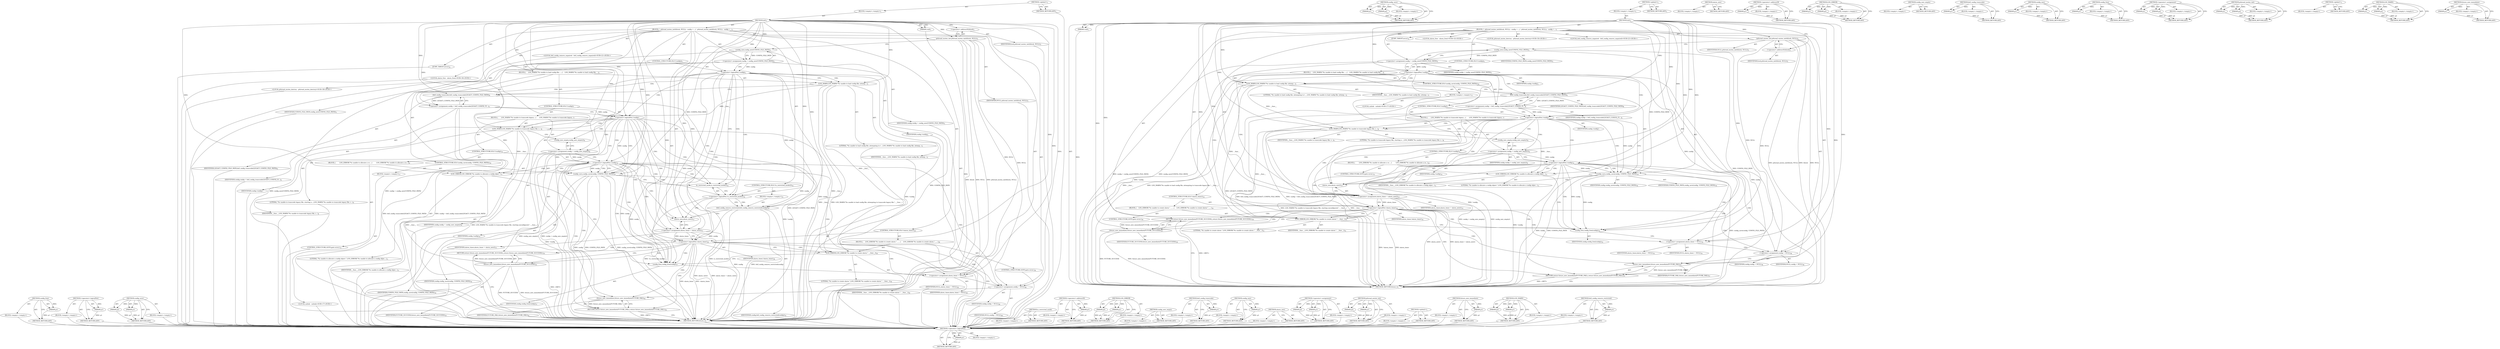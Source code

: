 digraph "btif_config_remove_restricted" {
vulnerable_134 [label=<(METHOD,&lt;operator&gt;.logicalNot)>];
vulnerable_135 [label=<(PARAM,p1)>];
vulnerable_136 [label=<(BLOCK,&lt;empty&gt;,&lt;empty&gt;)>];
vulnerable_137 [label=<(METHOD_RETURN,ANY)>];
vulnerable_155 [label=<(METHOD,config_save)>];
vulnerable_156 [label=<(PARAM,p1)>];
vulnerable_157 [label=<(PARAM,p2)>];
vulnerable_158 [label=<(BLOCK,&lt;empty&gt;,&lt;empty&gt;)>];
vulnerable_159 [label=<(METHOD_RETURN,ANY)>];
vulnerable_6 [label=<(METHOD,&lt;global&gt;)<SUB>1</SUB>>];
vulnerable_7 [label=<(BLOCK,&lt;empty&gt;,&lt;empty&gt;)<SUB>1</SUB>>];
vulnerable_8 [label=<(METHOD,init)<SUB>1</SUB>>];
vulnerable_9 [label=<(PARAM,void)<SUB>1</SUB>>];
vulnerable_10 [label=<(BLOCK,{
  pthread_mutex_init(&amp;lock, NULL);
  config =...,{
  pthread_mutex_init(&amp;lock, NULL);
  config =...)<SUB>1</SUB>>];
vulnerable_11 [label=<(pthread_mutex_init,pthread_mutex_init(&amp;lock, NULL))<SUB>2</SUB>>];
vulnerable_12 [label=<(&lt;operator&gt;.addressOf,&amp;lock)<SUB>2</SUB>>];
vulnerable_13 [label=<(IDENTIFIER,lock,pthread_mutex_init(&amp;lock, NULL))<SUB>2</SUB>>];
vulnerable_14 [label=<(IDENTIFIER,NULL,pthread_mutex_init(&amp;lock, NULL))<SUB>2</SUB>>];
vulnerable_15 [label=<(&lt;operator&gt;.assignment,config = config_new(CONFIG_FILE_PATH))<SUB>3</SUB>>];
vulnerable_16 [label=<(IDENTIFIER,config,config = config_new(CONFIG_FILE_PATH))<SUB>3</SUB>>];
vulnerable_17 [label=<(config_new,config_new(CONFIG_FILE_PATH))<SUB>3</SUB>>];
vulnerable_18 [label=<(IDENTIFIER,CONFIG_FILE_PATH,config_new(CONFIG_FILE_PATH))<SUB>3</SUB>>];
vulnerable_19 [label=<(CONTROL_STRUCTURE,IF,if (!config))<SUB>4</SUB>>];
vulnerable_20 [label=<(&lt;operator&gt;.logicalNot,!config)<SUB>4</SUB>>];
vulnerable_21 [label=<(IDENTIFIER,config,!config)<SUB>4</SUB>>];
vulnerable_22 [label=<(BLOCK,{
    LOG_WARN(&quot;%s unable to load config file; ...,{
    LOG_WARN(&quot;%s unable to load config file; ...)<SUB>4</SUB>>];
vulnerable_23 [label=<(LOG_WARN,LOG_WARN(&quot;%s unable to load config file; attemp...)<SUB>5</SUB>>];
vulnerable_24 [label=<(LITERAL,&quot;%s unable to load config file; attempting to t...,LOG_WARN(&quot;%s unable to load config file; attemp...)<SUB>5</SUB>>];
vulnerable_25 [label=<(IDENTIFIER,__func__,LOG_WARN(&quot;%s unable to load config file; attemp...)<SUB>5</SUB>>];
vulnerable_26 [label=<(&lt;operator&gt;.assignment,config = btif_config_transcode(LEGACY_CONFIG_FI...)<SUB>6</SUB>>];
vulnerable_27 [label=<(IDENTIFIER,config,config = btif_config_transcode(LEGACY_CONFIG_FI...)<SUB>6</SUB>>];
vulnerable_28 [label=<(btif_config_transcode,btif_config_transcode(LEGACY_CONFIG_FILE_PATH))<SUB>6</SUB>>];
vulnerable_29 [label=<(IDENTIFIER,LEGACY_CONFIG_FILE_PATH,btif_config_transcode(LEGACY_CONFIG_FILE_PATH))<SUB>6</SUB>>];
vulnerable_30 [label=<(CONTROL_STRUCTURE,IF,if (!config))<SUB>7</SUB>>];
vulnerable_31 [label=<(&lt;operator&gt;.logicalNot,!config)<SUB>7</SUB>>];
vulnerable_32 [label=<(IDENTIFIER,config,!config)<SUB>7</SUB>>];
vulnerable_33 [label=<(BLOCK,{
      LOG_WARN(&quot;%s unable to transcode legacy...,{
      LOG_WARN(&quot;%s unable to transcode legacy...)<SUB>7</SUB>>];
vulnerable_34 [label=<(LOG_WARN,LOG_WARN(&quot;%s unable to transcode legacy file, s...)<SUB>8</SUB>>];
vulnerable_35 [label=<(LITERAL,&quot;%s unable to transcode legacy file, starting u...,LOG_WARN(&quot;%s unable to transcode legacy file, s...)<SUB>8</SUB>>];
vulnerable_36 [label=<(IDENTIFIER,__func__,LOG_WARN(&quot;%s unable to transcode legacy file, s...)<SUB>8</SUB>>];
vulnerable_37 [label=<(&lt;operator&gt;.assignment,config = config_new_empty())<SUB>9</SUB>>];
vulnerable_38 [label=<(IDENTIFIER,config,config = config_new_empty())<SUB>9</SUB>>];
vulnerable_39 [label=<(config_new_empty,config_new_empty())<SUB>9</SUB>>];
vulnerable_40 [label=<(CONTROL_STRUCTURE,IF,if (!config))<SUB>10</SUB>>];
vulnerable_41 [label=<(&lt;operator&gt;.logicalNot,!config)<SUB>10</SUB>>];
vulnerable_42 [label=<(IDENTIFIER,config,!config)<SUB>10</SUB>>];
vulnerable_43 [label=<(BLOCK,{
        LOG_ERROR(&quot;%s unable to allocate a co...,{
        LOG_ERROR(&quot;%s unable to allocate a co...)<SUB>10</SUB>>];
vulnerable_44 [label=<(LOG_ERROR,LOG_ERROR(&quot;%s unable to allocate a config objec...)<SUB>11</SUB>>];
vulnerable_45 [label=<(LITERAL,&quot;%s unable to allocate a config object.&quot;,LOG_ERROR(&quot;%s unable to allocate a config objec...)<SUB>11</SUB>>];
vulnerable_46 [label=<(IDENTIFIER,__func__,LOG_ERROR(&quot;%s unable to allocate a config objec...)<SUB>11</SUB>>];
vulnerable_47 [label=<(CONTROL_STRUCTURE,GOTO,goto error;)<SUB>12</SUB>>];
vulnerable_48 [label=<(CONTROL_STRUCTURE,IF,if (config_save(config, CONFIG_FILE_PATH)))<SUB>16</SUB>>];
vulnerable_49 [label=<(config_save,config_save(config, CONFIG_FILE_PATH))<SUB>16</SUB>>];
vulnerable_50 [label=<(IDENTIFIER,config,config_save(config, CONFIG_FILE_PATH))<SUB>16</SUB>>];
vulnerable_51 [label=<(IDENTIFIER,CONFIG_FILE_PATH,config_save(config, CONFIG_FILE_PATH))<SUB>16</SUB>>];
vulnerable_52 [label=<(BLOCK,&lt;empty&gt;,&lt;empty&gt;)<SUB>17</SUB>>];
vulnerable_53 [label="<(LOCAL,unlink : unlink)<SUB>17</SUB>>"];
vulnerable_54 [label="<(LOCAL,btif_config_remove_unpaired : btif_config_remove_unpaired)<SUB>21</SUB>>"];
vulnerable_55 [label=<(&lt;operator&gt;.assignment,alarm_timer = alarm_new())<SUB>23</SUB>>];
vulnerable_56 [label=<(IDENTIFIER,alarm_timer,alarm_timer = alarm_new())<SUB>23</SUB>>];
vulnerable_57 [label=<(alarm_new,alarm_new())<SUB>23</SUB>>];
vulnerable_58 [label=<(CONTROL_STRUCTURE,IF,if (!alarm_timer))<SUB>24</SUB>>];
vulnerable_59 [label=<(&lt;operator&gt;.logicalNot,!alarm_timer)<SUB>24</SUB>>];
vulnerable_60 [label=<(IDENTIFIER,alarm_timer,!alarm_timer)<SUB>24</SUB>>];
vulnerable_61 [label=<(BLOCK,{
    LOG_ERROR(&quot;%s unable to create alarm.&quot;, _...,{
    LOG_ERROR(&quot;%s unable to create alarm.&quot;, _...)<SUB>24</SUB>>];
vulnerable_62 [label=<(LOG_ERROR,LOG_ERROR(&quot;%s unable to create alarm.&quot;, __func__))<SUB>25</SUB>>];
vulnerable_63 [label=<(LITERAL,&quot;%s unable to create alarm.&quot;,LOG_ERROR(&quot;%s unable to create alarm.&quot;, __func__))<SUB>25</SUB>>];
vulnerable_64 [label=<(IDENTIFIER,__func__,LOG_ERROR(&quot;%s unable to create alarm.&quot;, __func__))<SUB>25</SUB>>];
vulnerable_65 [label=<(CONTROL_STRUCTURE,GOTO,goto error;)<SUB>26</SUB>>];
vulnerable_66 [label=<(RETURN,return future_new_immediate(FUTURE_SUCCESS);,return future_new_immediate(FUTURE_SUCCESS);)<SUB>29</SUB>>];
vulnerable_67 [label=<(future_new_immediate,future_new_immediate(FUTURE_SUCCESS))<SUB>29</SUB>>];
vulnerable_68 [label=<(IDENTIFIER,FUTURE_SUCCESS,future_new_immediate(FUTURE_SUCCESS))<SUB>29</SUB>>];
vulnerable_69 [label=<(JUMP_TARGET,error)<SUB>31</SUB>>];
vulnerable_70 [label="<(LOCAL,alarm_free : alarm_free)<SUB>32</SUB>>"];
vulnerable_71 [label=<(config_free,config_free(config))<SUB>33</SUB>>];
vulnerable_72 [label=<(IDENTIFIER,config,config_free(config))<SUB>33</SUB>>];
vulnerable_73 [label="<(LOCAL,pthread_mutex_destroy : pthread_mutex_destroy)<SUB>34</SUB>>"];
vulnerable_74 [label=<(&lt;operator&gt;.assignment,alarm_timer = NULL)<SUB>35</SUB>>];
vulnerable_75 [label=<(IDENTIFIER,alarm_timer,alarm_timer = NULL)<SUB>35</SUB>>];
vulnerable_76 [label=<(IDENTIFIER,NULL,alarm_timer = NULL)<SUB>35</SUB>>];
vulnerable_77 [label=<(&lt;operator&gt;.assignment,config = NULL)<SUB>36</SUB>>];
vulnerable_78 [label=<(IDENTIFIER,config,config = NULL)<SUB>36</SUB>>];
vulnerable_79 [label=<(IDENTIFIER,NULL,config = NULL)<SUB>36</SUB>>];
vulnerable_80 [label=<(RETURN,return future_new_immediate(FUTURE_FAIL);,return future_new_immediate(FUTURE_FAIL);)<SUB>37</SUB>>];
vulnerable_81 [label=<(future_new_immediate,future_new_immediate(FUTURE_FAIL))<SUB>37</SUB>>];
vulnerable_82 [label=<(IDENTIFIER,FUTURE_FAIL,future_new_immediate(FUTURE_FAIL))<SUB>37</SUB>>];
vulnerable_83 [label=<(METHOD_RETURN,future_t)<SUB>1</SUB>>];
vulnerable_85 [label=<(METHOD_RETURN,ANY)<SUB>1</SUB>>];
vulnerable_160 [label=<(METHOD,alarm_new)>];
vulnerable_161 [label=<(BLOCK,&lt;empty&gt;,&lt;empty&gt;)>];
vulnerable_162 [label=<(METHOD_RETURN,ANY)>];
vulnerable_121 [label=<(METHOD,&lt;operator&gt;.addressOf)>];
vulnerable_122 [label=<(PARAM,p1)>];
vulnerable_123 [label=<(BLOCK,&lt;empty&gt;,&lt;empty&gt;)>];
vulnerable_124 [label=<(METHOD_RETURN,ANY)>];
vulnerable_150 [label=<(METHOD,LOG_ERROR)>];
vulnerable_151 [label=<(PARAM,p1)>];
vulnerable_152 [label=<(PARAM,p2)>];
vulnerable_153 [label=<(BLOCK,&lt;empty&gt;,&lt;empty&gt;)>];
vulnerable_154 [label=<(METHOD_RETURN,ANY)>];
vulnerable_147 [label=<(METHOD,config_new_empty)>];
vulnerable_148 [label=<(BLOCK,&lt;empty&gt;,&lt;empty&gt;)>];
vulnerable_149 [label=<(METHOD_RETURN,ANY)>];
vulnerable_143 [label=<(METHOD,btif_config_transcode)>];
vulnerable_144 [label=<(PARAM,p1)>];
vulnerable_145 [label=<(BLOCK,&lt;empty&gt;,&lt;empty&gt;)>];
vulnerable_146 [label=<(METHOD_RETURN,ANY)>];
vulnerable_130 [label=<(METHOD,config_new)>];
vulnerable_131 [label=<(PARAM,p1)>];
vulnerable_132 [label=<(BLOCK,&lt;empty&gt;,&lt;empty&gt;)>];
vulnerable_133 [label=<(METHOD_RETURN,ANY)>];
vulnerable_167 [label=<(METHOD,config_free)>];
vulnerable_168 [label=<(PARAM,p1)>];
vulnerable_169 [label=<(BLOCK,&lt;empty&gt;,&lt;empty&gt;)>];
vulnerable_170 [label=<(METHOD_RETURN,ANY)>];
vulnerable_125 [label=<(METHOD,&lt;operator&gt;.assignment)>];
vulnerable_126 [label=<(PARAM,p1)>];
vulnerable_127 [label=<(PARAM,p2)>];
vulnerable_128 [label=<(BLOCK,&lt;empty&gt;,&lt;empty&gt;)>];
vulnerable_129 [label=<(METHOD_RETURN,ANY)>];
vulnerable_116 [label=<(METHOD,pthread_mutex_init)>];
vulnerable_117 [label=<(PARAM,p1)>];
vulnerable_118 [label=<(PARAM,p2)>];
vulnerable_119 [label=<(BLOCK,&lt;empty&gt;,&lt;empty&gt;)>];
vulnerable_120 [label=<(METHOD_RETURN,ANY)>];
vulnerable_110 [label=<(METHOD,&lt;global&gt;)<SUB>1</SUB>>];
vulnerable_111 [label=<(BLOCK,&lt;empty&gt;,&lt;empty&gt;)>];
vulnerable_112 [label=<(METHOD_RETURN,ANY)>];
vulnerable_138 [label=<(METHOD,LOG_WARN)>];
vulnerable_139 [label=<(PARAM,p1)>];
vulnerable_140 [label=<(PARAM,p2)>];
vulnerable_141 [label=<(BLOCK,&lt;empty&gt;,&lt;empty&gt;)>];
vulnerable_142 [label=<(METHOD_RETURN,ANY)>];
vulnerable_163 [label=<(METHOD,future_new_immediate)>];
vulnerable_164 [label=<(PARAM,p1)>];
vulnerable_165 [label=<(BLOCK,&lt;empty&gt;,&lt;empty&gt;)>];
vulnerable_166 [label=<(METHOD_RETURN,ANY)>];
fixed_180 [label=<(METHOD,config_free)>];
fixed_181 [label=<(PARAM,p1)>];
fixed_182 [label=<(BLOCK,&lt;empty&gt;,&lt;empty&gt;)>];
fixed_183 [label=<(METHOD_RETURN,ANY)>];
fixed_140 [label=<(METHOD,&lt;operator&gt;.logicalNot)>];
fixed_141 [label=<(PARAM,p1)>];
fixed_142 [label=<(BLOCK,&lt;empty&gt;,&lt;empty&gt;)>];
fixed_143 [label=<(METHOD_RETURN,ANY)>];
fixed_161 [label=<(METHOD,config_save)>];
fixed_162 [label=<(PARAM,p1)>];
fixed_163 [label=<(PARAM,p2)>];
fixed_164 [label=<(BLOCK,&lt;empty&gt;,&lt;empty&gt;)>];
fixed_165 [label=<(METHOD_RETURN,ANY)>];
fixed_6 [label=<(METHOD,&lt;global&gt;)<SUB>1</SUB>>];
fixed_7 [label=<(BLOCK,&lt;empty&gt;,&lt;empty&gt;)<SUB>1</SUB>>];
fixed_8 [label=<(METHOD,init)<SUB>1</SUB>>];
fixed_9 [label=<(PARAM,void)<SUB>1</SUB>>];
fixed_10 [label=<(BLOCK,{
  pthread_mutex_init(&amp;lock, NULL);
  config =...,{
  pthread_mutex_init(&amp;lock, NULL);
  config =...)<SUB>1</SUB>>];
fixed_11 [label=<(pthread_mutex_init,pthread_mutex_init(&amp;lock, NULL))<SUB>2</SUB>>];
fixed_12 [label=<(&lt;operator&gt;.addressOf,&amp;lock)<SUB>2</SUB>>];
fixed_13 [label=<(IDENTIFIER,lock,pthread_mutex_init(&amp;lock, NULL))<SUB>2</SUB>>];
fixed_14 [label=<(IDENTIFIER,NULL,pthread_mutex_init(&amp;lock, NULL))<SUB>2</SUB>>];
fixed_15 [label=<(&lt;operator&gt;.assignment,config = config_new(CONFIG_FILE_PATH))<SUB>3</SUB>>];
fixed_16 [label=<(IDENTIFIER,config,config = config_new(CONFIG_FILE_PATH))<SUB>3</SUB>>];
fixed_17 [label=<(config_new,config_new(CONFIG_FILE_PATH))<SUB>3</SUB>>];
fixed_18 [label=<(IDENTIFIER,CONFIG_FILE_PATH,config_new(CONFIG_FILE_PATH))<SUB>3</SUB>>];
fixed_19 [label=<(CONTROL_STRUCTURE,IF,if (!config))<SUB>4</SUB>>];
fixed_20 [label=<(&lt;operator&gt;.logicalNot,!config)<SUB>4</SUB>>];
fixed_21 [label=<(IDENTIFIER,config,!config)<SUB>4</SUB>>];
fixed_22 [label=<(BLOCK,{
    LOG_WARN(&quot;%s unable to load config file; ...,{
    LOG_WARN(&quot;%s unable to load config file; ...)<SUB>4</SUB>>];
fixed_23 [label=<(LOG_WARN,LOG_WARN(&quot;%s unable to load config file; attemp...)<SUB>5</SUB>>];
fixed_24 [label=<(LITERAL,&quot;%s unable to load config file; attempting to t...,LOG_WARN(&quot;%s unable to load config file; attemp...)<SUB>5</SUB>>];
fixed_25 [label=<(IDENTIFIER,__func__,LOG_WARN(&quot;%s unable to load config file; attemp...)<SUB>5</SUB>>];
fixed_26 [label=<(&lt;operator&gt;.assignment,config = btif_config_transcode(LEGACY_CONFIG_FI...)<SUB>6</SUB>>];
fixed_27 [label=<(IDENTIFIER,config,config = btif_config_transcode(LEGACY_CONFIG_FI...)<SUB>6</SUB>>];
fixed_28 [label=<(btif_config_transcode,btif_config_transcode(LEGACY_CONFIG_FILE_PATH))<SUB>6</SUB>>];
fixed_29 [label=<(IDENTIFIER,LEGACY_CONFIG_FILE_PATH,btif_config_transcode(LEGACY_CONFIG_FILE_PATH))<SUB>6</SUB>>];
fixed_30 [label=<(CONTROL_STRUCTURE,IF,if (!config))<SUB>7</SUB>>];
fixed_31 [label=<(&lt;operator&gt;.logicalNot,!config)<SUB>7</SUB>>];
fixed_32 [label=<(IDENTIFIER,config,!config)<SUB>7</SUB>>];
fixed_33 [label=<(BLOCK,{
      LOG_WARN(&quot;%s unable to transcode legacy...,{
      LOG_WARN(&quot;%s unable to transcode legacy...)<SUB>7</SUB>>];
fixed_34 [label=<(LOG_WARN,LOG_WARN(&quot;%s unable to transcode legacy file, s...)<SUB>8</SUB>>];
fixed_35 [label=<(LITERAL,&quot;%s unable to transcode legacy file, starting u...,LOG_WARN(&quot;%s unable to transcode legacy file, s...)<SUB>8</SUB>>];
fixed_36 [label=<(IDENTIFIER,__func__,LOG_WARN(&quot;%s unable to transcode legacy file, s...)<SUB>8</SUB>>];
fixed_37 [label=<(&lt;operator&gt;.assignment,config = config_new_empty())<SUB>9</SUB>>];
fixed_38 [label=<(IDENTIFIER,config,config = config_new_empty())<SUB>9</SUB>>];
fixed_39 [label=<(config_new_empty,config_new_empty())<SUB>9</SUB>>];
fixed_40 [label=<(CONTROL_STRUCTURE,IF,if (!config))<SUB>10</SUB>>];
fixed_41 [label=<(&lt;operator&gt;.logicalNot,!config)<SUB>10</SUB>>];
fixed_42 [label=<(IDENTIFIER,config,!config)<SUB>10</SUB>>];
fixed_43 [label=<(BLOCK,{
        LOG_ERROR(&quot;%s unable to allocate a co...,{
        LOG_ERROR(&quot;%s unable to allocate a co...)<SUB>10</SUB>>];
fixed_44 [label=<(LOG_ERROR,LOG_ERROR(&quot;%s unable to allocate a config objec...)<SUB>11</SUB>>];
fixed_45 [label=<(LITERAL,&quot;%s unable to allocate a config object.&quot;,LOG_ERROR(&quot;%s unable to allocate a config objec...)<SUB>11</SUB>>];
fixed_46 [label=<(IDENTIFIER,__func__,LOG_ERROR(&quot;%s unable to allocate a config objec...)<SUB>11</SUB>>];
fixed_47 [label=<(CONTROL_STRUCTURE,GOTO,goto error;)<SUB>12</SUB>>];
fixed_48 [label=<(CONTROL_STRUCTURE,IF,if (config_save(config, CONFIG_FILE_PATH)))<SUB>16</SUB>>];
fixed_49 [label=<(config_save,config_save(config, CONFIG_FILE_PATH))<SUB>16</SUB>>];
fixed_50 [label=<(IDENTIFIER,config,config_save(config, CONFIG_FILE_PATH))<SUB>16</SUB>>];
fixed_51 [label=<(IDENTIFIER,CONFIG_FILE_PATH,config_save(config, CONFIG_FILE_PATH))<SUB>16</SUB>>];
fixed_52 [label=<(BLOCK,&lt;empty&gt;,&lt;empty&gt;)<SUB>17</SUB>>];
fixed_53 [label="<(LOCAL,unlink : unlink)<SUB>17</SUB>>"];
fixed_54 [label="<(LOCAL,btif_config_remove_unpaired : btif_config_remove_unpaired)<SUB>21</SUB>>"];
fixed_55 [label=<(CONTROL_STRUCTURE,IF,if (!is_restricted_mode()))<SUB>24</SUB>>];
fixed_56 [label=<(&lt;operator&gt;.logicalNot,!is_restricted_mode())<SUB>24</SUB>>];
fixed_57 [label=<(is_restricted_mode,is_restricted_mode())<SUB>24</SUB>>];
fixed_58 [label=<(BLOCK,&lt;empty&gt;,&lt;empty&gt;)<SUB>25</SUB>>];
fixed_59 [label=<(btif_config_remove_restricted,btif_config_remove_restricted(config))<SUB>25</SUB>>];
fixed_60 [label=<(IDENTIFIER,config,btif_config_remove_restricted(config))<SUB>25</SUB>>];
fixed_61 [label=<(&lt;operator&gt;.assignment,alarm_timer = alarm_new())<SUB>27</SUB>>];
fixed_62 [label=<(IDENTIFIER,alarm_timer,alarm_timer = alarm_new())<SUB>27</SUB>>];
fixed_63 [label=<(alarm_new,alarm_new())<SUB>27</SUB>>];
fixed_64 [label=<(CONTROL_STRUCTURE,IF,if (!alarm_timer))<SUB>28</SUB>>];
fixed_65 [label=<(&lt;operator&gt;.logicalNot,!alarm_timer)<SUB>28</SUB>>];
fixed_66 [label=<(IDENTIFIER,alarm_timer,!alarm_timer)<SUB>28</SUB>>];
fixed_67 [label=<(BLOCK,{
    LOG_ERROR(&quot;%s unable to create alarm.&quot;, _...,{
    LOG_ERROR(&quot;%s unable to create alarm.&quot;, _...)<SUB>28</SUB>>];
fixed_68 [label=<(LOG_ERROR,LOG_ERROR(&quot;%s unable to create alarm.&quot;, __func__))<SUB>29</SUB>>];
fixed_69 [label=<(LITERAL,&quot;%s unable to create alarm.&quot;,LOG_ERROR(&quot;%s unable to create alarm.&quot;, __func__))<SUB>29</SUB>>];
fixed_70 [label=<(IDENTIFIER,__func__,LOG_ERROR(&quot;%s unable to create alarm.&quot;, __func__))<SUB>29</SUB>>];
fixed_71 [label=<(CONTROL_STRUCTURE,GOTO,goto error;)<SUB>30</SUB>>];
fixed_72 [label=<(RETURN,return future_new_immediate(FUTURE_SUCCESS);,return future_new_immediate(FUTURE_SUCCESS);)<SUB>33</SUB>>];
fixed_73 [label=<(future_new_immediate,future_new_immediate(FUTURE_SUCCESS))<SUB>33</SUB>>];
fixed_74 [label=<(IDENTIFIER,FUTURE_SUCCESS,future_new_immediate(FUTURE_SUCCESS))<SUB>33</SUB>>];
fixed_75 [label=<(JUMP_TARGET,error)<SUB>35</SUB>>];
fixed_76 [label="<(LOCAL,alarm_free : alarm_free)<SUB>36</SUB>>"];
fixed_77 [label=<(config_free,config_free(config))<SUB>37</SUB>>];
fixed_78 [label=<(IDENTIFIER,config,config_free(config))<SUB>37</SUB>>];
fixed_79 [label="<(LOCAL,pthread_mutex_destroy : pthread_mutex_destroy)<SUB>38</SUB>>"];
fixed_80 [label=<(&lt;operator&gt;.assignment,alarm_timer = NULL)<SUB>39</SUB>>];
fixed_81 [label=<(IDENTIFIER,alarm_timer,alarm_timer = NULL)<SUB>39</SUB>>];
fixed_82 [label=<(IDENTIFIER,NULL,alarm_timer = NULL)<SUB>39</SUB>>];
fixed_83 [label=<(&lt;operator&gt;.assignment,config = NULL)<SUB>40</SUB>>];
fixed_84 [label=<(IDENTIFIER,config,config = NULL)<SUB>40</SUB>>];
fixed_85 [label=<(IDENTIFIER,NULL,config = NULL)<SUB>40</SUB>>];
fixed_86 [label=<(RETURN,return future_new_immediate(FUTURE_FAIL);,return future_new_immediate(FUTURE_FAIL);)<SUB>41</SUB>>];
fixed_87 [label=<(future_new_immediate,future_new_immediate(FUTURE_FAIL))<SUB>41</SUB>>];
fixed_88 [label=<(IDENTIFIER,FUTURE_FAIL,future_new_immediate(FUTURE_FAIL))<SUB>41</SUB>>];
fixed_89 [label=<(METHOD_RETURN,future_t)<SUB>1</SUB>>];
fixed_91 [label=<(METHOD_RETURN,ANY)<SUB>1</SUB>>];
fixed_166 [label=<(METHOD,is_restricted_mode)>];
fixed_167 [label=<(BLOCK,&lt;empty&gt;,&lt;empty&gt;)>];
fixed_168 [label=<(METHOD_RETURN,ANY)>];
fixed_127 [label=<(METHOD,&lt;operator&gt;.addressOf)>];
fixed_128 [label=<(PARAM,p1)>];
fixed_129 [label=<(BLOCK,&lt;empty&gt;,&lt;empty&gt;)>];
fixed_130 [label=<(METHOD_RETURN,ANY)>];
fixed_156 [label=<(METHOD,LOG_ERROR)>];
fixed_157 [label=<(PARAM,p1)>];
fixed_158 [label=<(PARAM,p2)>];
fixed_159 [label=<(BLOCK,&lt;empty&gt;,&lt;empty&gt;)>];
fixed_160 [label=<(METHOD_RETURN,ANY)>];
fixed_153 [label=<(METHOD,config_new_empty)>];
fixed_154 [label=<(BLOCK,&lt;empty&gt;,&lt;empty&gt;)>];
fixed_155 [label=<(METHOD_RETURN,ANY)>];
fixed_149 [label=<(METHOD,btif_config_transcode)>];
fixed_150 [label=<(PARAM,p1)>];
fixed_151 [label=<(BLOCK,&lt;empty&gt;,&lt;empty&gt;)>];
fixed_152 [label=<(METHOD_RETURN,ANY)>];
fixed_136 [label=<(METHOD,config_new)>];
fixed_137 [label=<(PARAM,p1)>];
fixed_138 [label=<(BLOCK,&lt;empty&gt;,&lt;empty&gt;)>];
fixed_139 [label=<(METHOD_RETURN,ANY)>];
fixed_173 [label=<(METHOD,alarm_new)>];
fixed_174 [label=<(BLOCK,&lt;empty&gt;,&lt;empty&gt;)>];
fixed_175 [label=<(METHOD_RETURN,ANY)>];
fixed_131 [label=<(METHOD,&lt;operator&gt;.assignment)>];
fixed_132 [label=<(PARAM,p1)>];
fixed_133 [label=<(PARAM,p2)>];
fixed_134 [label=<(BLOCK,&lt;empty&gt;,&lt;empty&gt;)>];
fixed_135 [label=<(METHOD_RETURN,ANY)>];
fixed_122 [label=<(METHOD,pthread_mutex_init)>];
fixed_123 [label=<(PARAM,p1)>];
fixed_124 [label=<(PARAM,p2)>];
fixed_125 [label=<(BLOCK,&lt;empty&gt;,&lt;empty&gt;)>];
fixed_126 [label=<(METHOD_RETURN,ANY)>];
fixed_116 [label=<(METHOD,&lt;global&gt;)<SUB>1</SUB>>];
fixed_117 [label=<(BLOCK,&lt;empty&gt;,&lt;empty&gt;)>];
fixed_118 [label=<(METHOD_RETURN,ANY)>];
fixed_176 [label=<(METHOD,future_new_immediate)>];
fixed_177 [label=<(PARAM,p1)>];
fixed_178 [label=<(BLOCK,&lt;empty&gt;,&lt;empty&gt;)>];
fixed_179 [label=<(METHOD_RETURN,ANY)>];
fixed_144 [label=<(METHOD,LOG_WARN)>];
fixed_145 [label=<(PARAM,p1)>];
fixed_146 [label=<(PARAM,p2)>];
fixed_147 [label=<(BLOCK,&lt;empty&gt;,&lt;empty&gt;)>];
fixed_148 [label=<(METHOD_RETURN,ANY)>];
fixed_169 [label=<(METHOD,btif_config_remove_restricted)>];
fixed_170 [label=<(PARAM,p1)>];
fixed_171 [label=<(BLOCK,&lt;empty&gt;,&lt;empty&gt;)>];
fixed_172 [label=<(METHOD_RETURN,ANY)>];
vulnerable_134 -> vulnerable_135  [key=0, label="AST: "];
vulnerable_134 -> vulnerable_135  [key=1, label="DDG: "];
vulnerable_134 -> vulnerable_136  [key=0, label="AST: "];
vulnerable_134 -> vulnerable_137  [key=0, label="AST: "];
vulnerable_134 -> vulnerable_137  [key=1, label="CFG: "];
vulnerable_135 -> vulnerable_137  [key=0, label="DDG: p1"];
vulnerable_155 -> vulnerable_156  [key=0, label="AST: "];
vulnerable_155 -> vulnerable_156  [key=1, label="DDG: "];
vulnerable_155 -> vulnerable_158  [key=0, label="AST: "];
vulnerable_155 -> vulnerable_157  [key=0, label="AST: "];
vulnerable_155 -> vulnerable_157  [key=1, label="DDG: "];
vulnerable_155 -> vulnerable_159  [key=0, label="AST: "];
vulnerable_155 -> vulnerable_159  [key=1, label="CFG: "];
vulnerable_156 -> vulnerable_159  [key=0, label="DDG: p1"];
vulnerable_157 -> vulnerable_159  [key=0, label="DDG: p2"];
vulnerable_6 -> vulnerable_7  [key=0, label="AST: "];
vulnerable_6 -> vulnerable_85  [key=0, label="AST: "];
vulnerable_6 -> vulnerable_85  [key=1, label="CFG: "];
vulnerable_7 -> vulnerable_8  [key=0, label="AST: "];
vulnerable_8 -> vulnerable_9  [key=0, label="AST: "];
vulnerable_8 -> vulnerable_9  [key=1, label="DDG: "];
vulnerable_8 -> vulnerable_10  [key=0, label="AST: "];
vulnerable_8 -> vulnerable_83  [key=0, label="AST: "];
vulnerable_8 -> vulnerable_12  [key=0, label="CFG: "];
vulnerable_8 -> vulnerable_55  [key=0, label="DDG: "];
vulnerable_8 -> vulnerable_74  [key=0, label="DDG: "];
vulnerable_8 -> vulnerable_77  [key=0, label="DDG: "];
vulnerable_8 -> vulnerable_11  [key=0, label="DDG: "];
vulnerable_8 -> vulnerable_71  [key=0, label="DDG: "];
vulnerable_8 -> vulnerable_17  [key=0, label="DDG: "];
vulnerable_8 -> vulnerable_20  [key=0, label="DDG: "];
vulnerable_8 -> vulnerable_59  [key=0, label="DDG: "];
vulnerable_8 -> vulnerable_67  [key=0, label="DDG: "];
vulnerable_8 -> vulnerable_81  [key=0, label="DDG: "];
vulnerable_8 -> vulnerable_23  [key=0, label="DDG: "];
vulnerable_8 -> vulnerable_62  [key=0, label="DDG: "];
vulnerable_8 -> vulnerable_28  [key=0, label="DDG: "];
vulnerable_8 -> vulnerable_31  [key=0, label="DDG: "];
vulnerable_8 -> vulnerable_37  [key=0, label="DDG: "];
vulnerable_8 -> vulnerable_49  [key=0, label="DDG: "];
vulnerable_8 -> vulnerable_34  [key=0, label="DDG: "];
vulnerable_8 -> vulnerable_41  [key=0, label="DDG: "];
vulnerable_8 -> vulnerable_44  [key=0, label="DDG: "];
vulnerable_9 -> vulnerable_83  [key=0, label="DDG: "];
vulnerable_10 -> vulnerable_11  [key=0, label="AST: "];
vulnerable_10 -> vulnerable_15  [key=0, label="AST: "];
vulnerable_10 -> vulnerable_19  [key=0, label="AST: "];
vulnerable_10 -> vulnerable_54  [key=0, label="AST: "];
vulnerable_10 -> vulnerable_55  [key=0, label="AST: "];
vulnerable_10 -> vulnerable_58  [key=0, label="AST: "];
vulnerable_10 -> vulnerable_66  [key=0, label="AST: "];
vulnerable_10 -> vulnerable_69  [key=0, label="AST: "];
vulnerable_10 -> vulnerable_70  [key=0, label="AST: "];
vulnerable_10 -> vulnerable_71  [key=0, label="AST: "];
vulnerable_10 -> vulnerable_73  [key=0, label="AST: "];
vulnerable_10 -> vulnerable_74  [key=0, label="AST: "];
vulnerable_10 -> vulnerable_77  [key=0, label="AST: "];
vulnerable_10 -> vulnerable_80  [key=0, label="AST: "];
vulnerable_11 -> vulnerable_12  [key=0, label="AST: "];
vulnerable_11 -> vulnerable_14  [key=0, label="AST: "];
vulnerable_11 -> vulnerable_17  [key=0, label="CFG: "];
vulnerable_11 -> vulnerable_83  [key=0, label="DDG: &amp;lock"];
vulnerable_11 -> vulnerable_83  [key=1, label="DDG: NULL"];
vulnerable_11 -> vulnerable_83  [key=2, label="DDG: pthread_mutex_init(&amp;lock, NULL)"];
vulnerable_11 -> vulnerable_74  [key=0, label="DDG: NULL"];
vulnerable_11 -> vulnerable_77  [key=0, label="DDG: NULL"];
vulnerable_12 -> vulnerable_13  [key=0, label="AST: "];
vulnerable_12 -> vulnerable_11  [key=0, label="CFG: "];
vulnerable_15 -> vulnerable_16  [key=0, label="AST: "];
vulnerable_15 -> vulnerable_17  [key=0, label="AST: "];
vulnerable_15 -> vulnerable_20  [key=0, label="CFG: "];
vulnerable_15 -> vulnerable_20  [key=1, label="DDG: config"];
vulnerable_15 -> vulnerable_83  [key=0, label="DDG: config_new(CONFIG_FILE_PATH)"];
vulnerable_15 -> vulnerable_83  [key=1, label="DDG: config = config_new(CONFIG_FILE_PATH)"];
vulnerable_17 -> vulnerable_18  [key=0, label="AST: "];
vulnerable_17 -> vulnerable_15  [key=0, label="CFG: "];
vulnerable_17 -> vulnerable_15  [key=1, label="DDG: CONFIG_FILE_PATH"];
vulnerable_17 -> vulnerable_83  [key=0, label="DDG: CONFIG_FILE_PATH"];
vulnerable_17 -> vulnerable_49  [key=0, label="DDG: CONFIG_FILE_PATH"];
vulnerable_19 -> vulnerable_20  [key=0, label="AST: "];
vulnerable_19 -> vulnerable_22  [key=0, label="AST: "];
vulnerable_20 -> vulnerable_21  [key=0, label="AST: "];
vulnerable_20 -> vulnerable_23  [key=0, label="CFG: "];
vulnerable_20 -> vulnerable_23  [key=1, label="CDG: "];
vulnerable_20 -> vulnerable_57  [key=0, label="CFG: "];
vulnerable_20 -> vulnerable_57  [key=1, label="CDG: "];
vulnerable_20 -> vulnerable_83  [key=0, label="DDG: config"];
vulnerable_20 -> vulnerable_83  [key=1, label="DDG: !config"];
vulnerable_20 -> vulnerable_71  [key=0, label="DDG: config"];
vulnerable_20 -> vulnerable_26  [key=0, label="CDG: "];
vulnerable_20 -> vulnerable_28  [key=0, label="CDG: "];
vulnerable_20 -> vulnerable_59  [key=0, label="CDG: "];
vulnerable_20 -> vulnerable_55  [key=0, label="CDG: "];
vulnerable_20 -> vulnerable_31  [key=0, label="CDG: "];
vulnerable_22 -> vulnerable_23  [key=0, label="AST: "];
vulnerable_22 -> vulnerable_26  [key=0, label="AST: "];
vulnerable_22 -> vulnerable_30  [key=0, label="AST: "];
vulnerable_22 -> vulnerable_48  [key=0, label="AST: "];
vulnerable_23 -> vulnerable_24  [key=0, label="AST: "];
vulnerable_23 -> vulnerable_25  [key=0, label="AST: "];
vulnerable_23 -> vulnerable_28  [key=0, label="CFG: "];
vulnerable_23 -> vulnerable_83  [key=0, label="DDG: __func__"];
vulnerable_23 -> vulnerable_83  [key=1, label="DDG: LOG_WARN(&quot;%s unable to load config file; attempting to transcode legacy file.&quot;, __func__)"];
vulnerable_23 -> vulnerable_62  [key=0, label="DDG: __func__"];
vulnerable_23 -> vulnerable_34  [key=0, label="DDG: __func__"];
vulnerable_26 -> vulnerable_27  [key=0, label="AST: "];
vulnerable_26 -> vulnerable_28  [key=0, label="AST: "];
vulnerable_26 -> vulnerable_31  [key=0, label="CFG: "];
vulnerable_26 -> vulnerable_31  [key=1, label="DDG: config"];
vulnerable_26 -> vulnerable_83  [key=0, label="DDG: btif_config_transcode(LEGACY_CONFIG_FILE_PATH)"];
vulnerable_26 -> vulnerable_83  [key=1, label="DDG: config = btif_config_transcode(LEGACY_CONFIG_FILE_PATH)"];
vulnerable_28 -> vulnerable_29  [key=0, label="AST: "];
vulnerable_28 -> vulnerable_26  [key=0, label="CFG: "];
vulnerable_28 -> vulnerable_26  [key=1, label="DDG: LEGACY_CONFIG_FILE_PATH"];
vulnerable_28 -> vulnerable_83  [key=0, label="DDG: LEGACY_CONFIG_FILE_PATH"];
vulnerable_30 -> vulnerable_31  [key=0, label="AST: "];
vulnerable_30 -> vulnerable_33  [key=0, label="AST: "];
vulnerable_31 -> vulnerable_32  [key=0, label="AST: "];
vulnerable_31 -> vulnerable_34  [key=0, label="CFG: "];
vulnerable_31 -> vulnerable_34  [key=1, label="CDG: "];
vulnerable_31 -> vulnerable_49  [key=0, label="CFG: "];
vulnerable_31 -> vulnerable_49  [key=1, label="DDG: config"];
vulnerable_31 -> vulnerable_49  [key=2, label="CDG: "];
vulnerable_31 -> vulnerable_83  [key=0, label="DDG: !config"];
vulnerable_31 -> vulnerable_57  [key=0, label="CDG: "];
vulnerable_31 -> vulnerable_37  [key=0, label="CDG: "];
vulnerable_31 -> vulnerable_59  [key=0, label="CDG: "];
vulnerable_31 -> vulnerable_41  [key=0, label="CDG: "];
vulnerable_31 -> vulnerable_55  [key=0, label="CDG: "];
vulnerable_31 -> vulnerable_39  [key=0, label="CDG: "];
vulnerable_33 -> vulnerable_34  [key=0, label="AST: "];
vulnerable_33 -> vulnerable_37  [key=0, label="AST: "];
vulnerable_33 -> vulnerable_40  [key=0, label="AST: "];
vulnerable_34 -> vulnerable_35  [key=0, label="AST: "];
vulnerable_34 -> vulnerable_36  [key=0, label="AST: "];
vulnerable_34 -> vulnerable_39  [key=0, label="CFG: "];
vulnerable_34 -> vulnerable_83  [key=0, label="DDG: __func__"];
vulnerable_34 -> vulnerable_83  [key=1, label="DDG: LOG_WARN(&quot;%s unable to transcode legacy file, starting unconfigured.&quot;, __func__)"];
vulnerable_34 -> vulnerable_62  [key=0, label="DDG: __func__"];
vulnerable_34 -> vulnerable_44  [key=0, label="DDG: __func__"];
vulnerable_37 -> vulnerable_38  [key=0, label="AST: "];
vulnerable_37 -> vulnerable_39  [key=0, label="AST: "];
vulnerable_37 -> vulnerable_41  [key=0, label="CFG: "];
vulnerable_37 -> vulnerable_41  [key=1, label="DDG: config"];
vulnerable_37 -> vulnerable_83  [key=0, label="DDG: config_new_empty()"];
vulnerable_37 -> vulnerable_83  [key=1, label="DDG: config = config_new_empty()"];
vulnerable_39 -> vulnerable_37  [key=0, label="CFG: "];
vulnerable_40 -> vulnerable_41  [key=0, label="AST: "];
vulnerable_40 -> vulnerable_43  [key=0, label="AST: "];
vulnerable_41 -> vulnerable_42  [key=0, label="AST: "];
vulnerable_41 -> vulnerable_44  [key=0, label="CFG: "];
vulnerable_41 -> vulnerable_44  [key=1, label="CDG: "];
vulnerable_41 -> vulnerable_49  [key=0, label="CFG: "];
vulnerable_41 -> vulnerable_49  [key=1, label="DDG: config"];
vulnerable_41 -> vulnerable_49  [key=2, label="CDG: "];
vulnerable_41 -> vulnerable_83  [key=0, label="DDG: !config"];
vulnerable_41 -> vulnerable_71  [key=0, label="DDG: config"];
vulnerable_41 -> vulnerable_71  [key=1, label="CDG: "];
vulnerable_41 -> vulnerable_77  [key=0, label="CDG: "];
vulnerable_41 -> vulnerable_57  [key=0, label="CDG: "];
vulnerable_41 -> vulnerable_81  [key=0, label="CDG: "];
vulnerable_41 -> vulnerable_74  [key=0, label="CDG: "];
vulnerable_41 -> vulnerable_59  [key=0, label="CDG: "];
vulnerable_41 -> vulnerable_80  [key=0, label="CDG: "];
vulnerable_41 -> vulnerable_55  [key=0, label="CDG: "];
vulnerable_43 -> vulnerable_44  [key=0, label="AST: "];
vulnerable_43 -> vulnerable_47  [key=0, label="AST: "];
vulnerable_44 -> vulnerable_45  [key=0, label="AST: "];
vulnerable_44 -> vulnerable_46  [key=0, label="AST: "];
vulnerable_44 -> vulnerable_71  [key=0, label="CFG: "];
vulnerable_48 -> vulnerable_49  [key=0, label="AST: "];
vulnerable_48 -> vulnerable_52  [key=0, label="AST: "];
vulnerable_49 -> vulnerable_50  [key=0, label="AST: "];
vulnerable_49 -> vulnerable_51  [key=0, label="AST: "];
vulnerable_49 -> vulnerable_57  [key=0, label="CFG: "];
vulnerable_49 -> vulnerable_83  [key=0, label="DDG: config"];
vulnerable_49 -> vulnerable_83  [key=1, label="DDG: CONFIG_FILE_PATH"];
vulnerable_49 -> vulnerable_83  [key=2, label="DDG: config_save(config, CONFIG_FILE_PATH)"];
vulnerable_49 -> vulnerable_71  [key=0, label="DDG: config"];
vulnerable_52 -> vulnerable_53  [key=0, label="AST: "];
vulnerable_55 -> vulnerable_56  [key=0, label="AST: "];
vulnerable_55 -> vulnerable_57  [key=0, label="AST: "];
vulnerable_55 -> vulnerable_59  [key=0, label="CFG: "];
vulnerable_55 -> vulnerable_59  [key=1, label="DDG: alarm_timer"];
vulnerable_55 -> vulnerable_83  [key=0, label="DDG: alarm_new()"];
vulnerable_55 -> vulnerable_83  [key=1, label="DDG: alarm_timer = alarm_new()"];
vulnerable_57 -> vulnerable_55  [key=0, label="CFG: "];
vulnerable_58 -> vulnerable_59  [key=0, label="AST: "];
vulnerable_58 -> vulnerable_61  [key=0, label="AST: "];
vulnerable_59 -> vulnerable_60  [key=0, label="AST: "];
vulnerable_59 -> vulnerable_62  [key=0, label="CFG: "];
vulnerable_59 -> vulnerable_62  [key=1, label="CDG: "];
vulnerable_59 -> vulnerable_67  [key=0, label="CFG: "];
vulnerable_59 -> vulnerable_67  [key=1, label="CDG: "];
vulnerable_59 -> vulnerable_83  [key=0, label="DDG: alarm_timer"];
vulnerable_59 -> vulnerable_83  [key=1, label="DDG: !alarm_timer"];
vulnerable_59 -> vulnerable_77  [key=0, label="CDG: "];
vulnerable_59 -> vulnerable_66  [key=0, label="CDG: "];
vulnerable_59 -> vulnerable_81  [key=0, label="CDG: "];
vulnerable_59 -> vulnerable_74  [key=0, label="CDG: "];
vulnerable_59 -> vulnerable_80  [key=0, label="CDG: "];
vulnerable_59 -> vulnerable_71  [key=0, label="CDG: "];
vulnerable_61 -> vulnerable_62  [key=0, label="AST: "];
vulnerable_61 -> vulnerable_65  [key=0, label="AST: "];
vulnerable_62 -> vulnerable_63  [key=0, label="AST: "];
vulnerable_62 -> vulnerable_64  [key=0, label="AST: "];
vulnerable_62 -> vulnerable_71  [key=0, label="CFG: "];
vulnerable_66 -> vulnerable_67  [key=0, label="AST: "];
vulnerable_66 -> vulnerable_83  [key=0, label="CFG: "];
vulnerable_66 -> vulnerable_83  [key=1, label="DDG: &lt;RET&gt;"];
vulnerable_67 -> vulnerable_68  [key=0, label="AST: "];
vulnerable_67 -> vulnerable_66  [key=0, label="CFG: "];
vulnerable_67 -> vulnerable_66  [key=1, label="DDG: future_new_immediate(FUTURE_SUCCESS)"];
vulnerable_67 -> vulnerable_83  [key=0, label="DDG: FUTURE_SUCCESS"];
vulnerable_67 -> vulnerable_83  [key=1, label="DDG: future_new_immediate(FUTURE_SUCCESS)"];
vulnerable_71 -> vulnerable_72  [key=0, label="AST: "];
vulnerable_71 -> vulnerable_74  [key=0, label="CFG: "];
vulnerable_74 -> vulnerable_75  [key=0, label="AST: "];
vulnerable_74 -> vulnerable_76  [key=0, label="AST: "];
vulnerable_74 -> vulnerable_77  [key=0, label="CFG: "];
vulnerable_77 -> vulnerable_78  [key=0, label="AST: "];
vulnerable_77 -> vulnerable_79  [key=0, label="AST: "];
vulnerable_77 -> vulnerable_81  [key=0, label="CFG: "];
vulnerable_80 -> vulnerable_81  [key=0, label="AST: "];
vulnerable_80 -> vulnerable_83  [key=0, label="CFG: "];
vulnerable_80 -> vulnerable_83  [key=1, label="DDG: &lt;RET&gt;"];
vulnerable_81 -> vulnerable_82  [key=0, label="AST: "];
vulnerable_81 -> vulnerable_80  [key=0, label="CFG: "];
vulnerable_81 -> vulnerable_80  [key=1, label="DDG: future_new_immediate(FUTURE_FAIL)"];
vulnerable_160 -> vulnerable_161  [key=0, label="AST: "];
vulnerable_160 -> vulnerable_162  [key=0, label="AST: "];
vulnerable_160 -> vulnerable_162  [key=1, label="CFG: "];
vulnerable_121 -> vulnerable_122  [key=0, label="AST: "];
vulnerable_121 -> vulnerable_122  [key=1, label="DDG: "];
vulnerable_121 -> vulnerable_123  [key=0, label="AST: "];
vulnerable_121 -> vulnerable_124  [key=0, label="AST: "];
vulnerable_121 -> vulnerable_124  [key=1, label="CFG: "];
vulnerable_122 -> vulnerable_124  [key=0, label="DDG: p1"];
vulnerable_150 -> vulnerable_151  [key=0, label="AST: "];
vulnerable_150 -> vulnerable_151  [key=1, label="DDG: "];
vulnerable_150 -> vulnerable_153  [key=0, label="AST: "];
vulnerable_150 -> vulnerable_152  [key=0, label="AST: "];
vulnerable_150 -> vulnerable_152  [key=1, label="DDG: "];
vulnerable_150 -> vulnerable_154  [key=0, label="AST: "];
vulnerable_150 -> vulnerable_154  [key=1, label="CFG: "];
vulnerable_151 -> vulnerable_154  [key=0, label="DDG: p1"];
vulnerable_152 -> vulnerable_154  [key=0, label="DDG: p2"];
vulnerable_147 -> vulnerable_148  [key=0, label="AST: "];
vulnerable_147 -> vulnerable_149  [key=0, label="AST: "];
vulnerable_147 -> vulnerable_149  [key=1, label="CFG: "];
vulnerable_143 -> vulnerable_144  [key=0, label="AST: "];
vulnerable_143 -> vulnerable_144  [key=1, label="DDG: "];
vulnerable_143 -> vulnerable_145  [key=0, label="AST: "];
vulnerable_143 -> vulnerable_146  [key=0, label="AST: "];
vulnerable_143 -> vulnerable_146  [key=1, label="CFG: "];
vulnerable_144 -> vulnerable_146  [key=0, label="DDG: p1"];
vulnerable_130 -> vulnerable_131  [key=0, label="AST: "];
vulnerable_130 -> vulnerable_131  [key=1, label="DDG: "];
vulnerable_130 -> vulnerable_132  [key=0, label="AST: "];
vulnerable_130 -> vulnerable_133  [key=0, label="AST: "];
vulnerable_130 -> vulnerable_133  [key=1, label="CFG: "];
vulnerable_131 -> vulnerable_133  [key=0, label="DDG: p1"];
vulnerable_167 -> vulnerable_168  [key=0, label="AST: "];
vulnerable_167 -> vulnerable_168  [key=1, label="DDG: "];
vulnerable_167 -> vulnerable_169  [key=0, label="AST: "];
vulnerable_167 -> vulnerable_170  [key=0, label="AST: "];
vulnerable_167 -> vulnerable_170  [key=1, label="CFG: "];
vulnerable_168 -> vulnerable_170  [key=0, label="DDG: p1"];
vulnerable_125 -> vulnerable_126  [key=0, label="AST: "];
vulnerable_125 -> vulnerable_126  [key=1, label="DDG: "];
vulnerable_125 -> vulnerable_128  [key=0, label="AST: "];
vulnerable_125 -> vulnerable_127  [key=0, label="AST: "];
vulnerable_125 -> vulnerable_127  [key=1, label="DDG: "];
vulnerable_125 -> vulnerable_129  [key=0, label="AST: "];
vulnerable_125 -> vulnerable_129  [key=1, label="CFG: "];
vulnerable_126 -> vulnerable_129  [key=0, label="DDG: p1"];
vulnerable_127 -> vulnerable_129  [key=0, label="DDG: p2"];
vulnerable_116 -> vulnerable_117  [key=0, label="AST: "];
vulnerable_116 -> vulnerable_117  [key=1, label="DDG: "];
vulnerable_116 -> vulnerable_119  [key=0, label="AST: "];
vulnerable_116 -> vulnerable_118  [key=0, label="AST: "];
vulnerable_116 -> vulnerable_118  [key=1, label="DDG: "];
vulnerable_116 -> vulnerable_120  [key=0, label="AST: "];
vulnerable_116 -> vulnerable_120  [key=1, label="CFG: "];
vulnerable_117 -> vulnerable_120  [key=0, label="DDG: p1"];
vulnerable_118 -> vulnerable_120  [key=0, label="DDG: p2"];
vulnerable_110 -> vulnerable_111  [key=0, label="AST: "];
vulnerable_110 -> vulnerable_112  [key=0, label="AST: "];
vulnerable_110 -> vulnerable_112  [key=1, label="CFG: "];
vulnerable_138 -> vulnerable_139  [key=0, label="AST: "];
vulnerable_138 -> vulnerable_139  [key=1, label="DDG: "];
vulnerable_138 -> vulnerable_141  [key=0, label="AST: "];
vulnerable_138 -> vulnerable_140  [key=0, label="AST: "];
vulnerable_138 -> vulnerable_140  [key=1, label="DDG: "];
vulnerable_138 -> vulnerable_142  [key=0, label="AST: "];
vulnerable_138 -> vulnerable_142  [key=1, label="CFG: "];
vulnerable_139 -> vulnerable_142  [key=0, label="DDG: p1"];
vulnerable_140 -> vulnerable_142  [key=0, label="DDG: p2"];
vulnerable_163 -> vulnerable_164  [key=0, label="AST: "];
vulnerable_163 -> vulnerable_164  [key=1, label="DDG: "];
vulnerable_163 -> vulnerable_165  [key=0, label="AST: "];
vulnerable_163 -> vulnerable_166  [key=0, label="AST: "];
vulnerable_163 -> vulnerable_166  [key=1, label="CFG: "];
vulnerable_164 -> vulnerable_166  [key=0, label="DDG: p1"];
fixed_180 -> fixed_181  [key=0, label="AST: "];
fixed_180 -> fixed_181  [key=1, label="DDG: "];
fixed_180 -> fixed_182  [key=0, label="AST: "];
fixed_180 -> fixed_183  [key=0, label="AST: "];
fixed_180 -> fixed_183  [key=1, label="CFG: "];
fixed_181 -> fixed_183  [key=0, label="DDG: p1"];
fixed_182 -> vulnerable_134  [key=0];
fixed_183 -> vulnerable_134  [key=0];
fixed_140 -> fixed_141  [key=0, label="AST: "];
fixed_140 -> fixed_141  [key=1, label="DDG: "];
fixed_140 -> fixed_142  [key=0, label="AST: "];
fixed_140 -> fixed_143  [key=0, label="AST: "];
fixed_140 -> fixed_143  [key=1, label="CFG: "];
fixed_141 -> fixed_143  [key=0, label="DDG: p1"];
fixed_142 -> vulnerable_134  [key=0];
fixed_143 -> vulnerable_134  [key=0];
fixed_161 -> fixed_162  [key=0, label="AST: "];
fixed_161 -> fixed_162  [key=1, label="DDG: "];
fixed_161 -> fixed_164  [key=0, label="AST: "];
fixed_161 -> fixed_163  [key=0, label="AST: "];
fixed_161 -> fixed_163  [key=1, label="DDG: "];
fixed_161 -> fixed_165  [key=0, label="AST: "];
fixed_161 -> fixed_165  [key=1, label="CFG: "];
fixed_162 -> fixed_165  [key=0, label="DDG: p1"];
fixed_163 -> fixed_165  [key=0, label="DDG: p2"];
fixed_164 -> vulnerable_134  [key=0];
fixed_165 -> vulnerable_134  [key=0];
fixed_6 -> fixed_7  [key=0, label="AST: "];
fixed_6 -> fixed_91  [key=0, label="AST: "];
fixed_6 -> fixed_91  [key=1, label="CFG: "];
fixed_7 -> fixed_8  [key=0, label="AST: "];
fixed_8 -> fixed_9  [key=0, label="AST: "];
fixed_8 -> fixed_9  [key=1, label="DDG: "];
fixed_8 -> fixed_10  [key=0, label="AST: "];
fixed_8 -> fixed_89  [key=0, label="AST: "];
fixed_8 -> fixed_12  [key=0, label="CFG: "];
fixed_8 -> fixed_61  [key=0, label="DDG: "];
fixed_8 -> fixed_80  [key=0, label="DDG: "];
fixed_8 -> fixed_83  [key=0, label="DDG: "];
fixed_8 -> fixed_11  [key=0, label="DDG: "];
fixed_8 -> fixed_77  [key=0, label="DDG: "];
fixed_8 -> fixed_17  [key=0, label="DDG: "];
fixed_8 -> fixed_20  [key=0, label="DDG: "];
fixed_8 -> fixed_56  [key=0, label="DDG: "];
fixed_8 -> fixed_65  [key=0, label="DDG: "];
fixed_8 -> fixed_73  [key=0, label="DDG: "];
fixed_8 -> fixed_87  [key=0, label="DDG: "];
fixed_8 -> fixed_23  [key=0, label="DDG: "];
fixed_8 -> fixed_59  [key=0, label="DDG: "];
fixed_8 -> fixed_68  [key=0, label="DDG: "];
fixed_8 -> fixed_28  [key=0, label="DDG: "];
fixed_8 -> fixed_31  [key=0, label="DDG: "];
fixed_8 -> fixed_37  [key=0, label="DDG: "];
fixed_8 -> fixed_49  [key=0, label="DDG: "];
fixed_8 -> fixed_34  [key=0, label="DDG: "];
fixed_8 -> fixed_41  [key=0, label="DDG: "];
fixed_8 -> fixed_44  [key=0, label="DDG: "];
fixed_9 -> fixed_89  [key=0, label="DDG: "];
fixed_10 -> fixed_11  [key=0, label="AST: "];
fixed_10 -> fixed_15  [key=0, label="AST: "];
fixed_10 -> fixed_19  [key=0, label="AST: "];
fixed_10 -> fixed_54  [key=0, label="AST: "];
fixed_10 -> fixed_55  [key=0, label="AST: "];
fixed_10 -> fixed_61  [key=0, label="AST: "];
fixed_10 -> fixed_64  [key=0, label="AST: "];
fixed_10 -> fixed_72  [key=0, label="AST: "];
fixed_10 -> fixed_75  [key=0, label="AST: "];
fixed_10 -> fixed_76  [key=0, label="AST: "];
fixed_10 -> fixed_77  [key=0, label="AST: "];
fixed_10 -> fixed_79  [key=0, label="AST: "];
fixed_10 -> fixed_80  [key=0, label="AST: "];
fixed_10 -> fixed_83  [key=0, label="AST: "];
fixed_10 -> fixed_86  [key=0, label="AST: "];
fixed_11 -> fixed_12  [key=0, label="AST: "];
fixed_11 -> fixed_14  [key=0, label="AST: "];
fixed_11 -> fixed_17  [key=0, label="CFG: "];
fixed_11 -> fixed_89  [key=0, label="DDG: &amp;lock"];
fixed_11 -> fixed_89  [key=1, label="DDG: NULL"];
fixed_11 -> fixed_89  [key=2, label="DDG: pthread_mutex_init(&amp;lock, NULL)"];
fixed_11 -> fixed_80  [key=0, label="DDG: NULL"];
fixed_11 -> fixed_83  [key=0, label="DDG: NULL"];
fixed_12 -> fixed_13  [key=0, label="AST: "];
fixed_12 -> fixed_11  [key=0, label="CFG: "];
fixed_13 -> vulnerable_134  [key=0];
fixed_14 -> vulnerable_134  [key=0];
fixed_15 -> fixed_16  [key=0, label="AST: "];
fixed_15 -> fixed_17  [key=0, label="AST: "];
fixed_15 -> fixed_20  [key=0, label="CFG: "];
fixed_15 -> fixed_20  [key=1, label="DDG: config"];
fixed_15 -> fixed_89  [key=0, label="DDG: config_new(CONFIG_FILE_PATH)"];
fixed_15 -> fixed_89  [key=1, label="DDG: config = config_new(CONFIG_FILE_PATH)"];
fixed_16 -> vulnerable_134  [key=0];
fixed_17 -> fixed_18  [key=0, label="AST: "];
fixed_17 -> fixed_15  [key=0, label="CFG: "];
fixed_17 -> fixed_15  [key=1, label="DDG: CONFIG_FILE_PATH"];
fixed_17 -> fixed_89  [key=0, label="DDG: CONFIG_FILE_PATH"];
fixed_17 -> fixed_49  [key=0, label="DDG: CONFIG_FILE_PATH"];
fixed_18 -> vulnerable_134  [key=0];
fixed_19 -> fixed_20  [key=0, label="AST: "];
fixed_19 -> fixed_22  [key=0, label="AST: "];
fixed_20 -> fixed_21  [key=0, label="AST: "];
fixed_20 -> fixed_57  [key=0, label="CFG: "];
fixed_20 -> fixed_57  [key=1, label="CDG: "];
fixed_20 -> fixed_23  [key=0, label="CFG: "];
fixed_20 -> fixed_23  [key=1, label="CDG: "];
fixed_20 -> fixed_89  [key=0, label="DDG: config"];
fixed_20 -> fixed_89  [key=1, label="DDG: !config"];
fixed_20 -> fixed_77  [key=0, label="DDG: config"];
fixed_20 -> fixed_59  [key=0, label="DDG: config"];
fixed_20 -> fixed_26  [key=0, label="CDG: "];
fixed_20 -> fixed_28  [key=0, label="CDG: "];
fixed_20 -> fixed_56  [key=0, label="CDG: "];
fixed_20 -> fixed_65  [key=0, label="CDG: "];
fixed_20 -> fixed_61  [key=0, label="CDG: "];
fixed_20 -> fixed_63  [key=0, label="CDG: "];
fixed_20 -> fixed_31  [key=0, label="CDG: "];
fixed_21 -> vulnerable_134  [key=0];
fixed_22 -> fixed_23  [key=0, label="AST: "];
fixed_22 -> fixed_26  [key=0, label="AST: "];
fixed_22 -> fixed_30  [key=0, label="AST: "];
fixed_22 -> fixed_48  [key=0, label="AST: "];
fixed_23 -> fixed_24  [key=0, label="AST: "];
fixed_23 -> fixed_25  [key=0, label="AST: "];
fixed_23 -> fixed_28  [key=0, label="CFG: "];
fixed_23 -> fixed_89  [key=0, label="DDG: __func__"];
fixed_23 -> fixed_89  [key=1, label="DDG: LOG_WARN(&quot;%s unable to load config file; attempting to transcode legacy file.&quot;, __func__)"];
fixed_23 -> fixed_68  [key=0, label="DDG: __func__"];
fixed_23 -> fixed_34  [key=0, label="DDG: __func__"];
fixed_24 -> vulnerable_134  [key=0];
fixed_25 -> vulnerable_134  [key=0];
fixed_26 -> fixed_27  [key=0, label="AST: "];
fixed_26 -> fixed_28  [key=0, label="AST: "];
fixed_26 -> fixed_31  [key=0, label="CFG: "];
fixed_26 -> fixed_31  [key=1, label="DDG: config"];
fixed_26 -> fixed_89  [key=0, label="DDG: btif_config_transcode(LEGACY_CONFIG_FILE_PATH)"];
fixed_26 -> fixed_89  [key=1, label="DDG: config = btif_config_transcode(LEGACY_CONFIG_FILE_PATH)"];
fixed_27 -> vulnerable_134  [key=0];
fixed_28 -> fixed_29  [key=0, label="AST: "];
fixed_28 -> fixed_26  [key=0, label="CFG: "];
fixed_28 -> fixed_26  [key=1, label="DDG: LEGACY_CONFIG_FILE_PATH"];
fixed_28 -> fixed_89  [key=0, label="DDG: LEGACY_CONFIG_FILE_PATH"];
fixed_29 -> vulnerable_134  [key=0];
fixed_30 -> fixed_31  [key=0, label="AST: "];
fixed_30 -> fixed_33  [key=0, label="AST: "];
fixed_31 -> fixed_32  [key=0, label="AST: "];
fixed_31 -> fixed_34  [key=0, label="CFG: "];
fixed_31 -> fixed_34  [key=1, label="CDG: "];
fixed_31 -> fixed_49  [key=0, label="CFG: "];
fixed_31 -> fixed_49  [key=1, label="DDG: config"];
fixed_31 -> fixed_49  [key=2, label="CDG: "];
fixed_31 -> fixed_89  [key=0, label="DDG: !config"];
fixed_31 -> fixed_57  [key=0, label="CDG: "];
fixed_31 -> fixed_37  [key=0, label="CDG: "];
fixed_31 -> fixed_56  [key=0, label="CDG: "];
fixed_31 -> fixed_65  [key=0, label="CDG: "];
fixed_31 -> fixed_61  [key=0, label="CDG: "];
fixed_31 -> fixed_41  [key=0, label="CDG: "];
fixed_31 -> fixed_63  [key=0, label="CDG: "];
fixed_31 -> fixed_39  [key=0, label="CDG: "];
fixed_32 -> vulnerable_134  [key=0];
fixed_33 -> fixed_34  [key=0, label="AST: "];
fixed_33 -> fixed_37  [key=0, label="AST: "];
fixed_33 -> fixed_40  [key=0, label="AST: "];
fixed_34 -> fixed_35  [key=0, label="AST: "];
fixed_34 -> fixed_36  [key=0, label="AST: "];
fixed_34 -> fixed_39  [key=0, label="CFG: "];
fixed_34 -> fixed_89  [key=0, label="DDG: __func__"];
fixed_34 -> fixed_89  [key=1, label="DDG: LOG_WARN(&quot;%s unable to transcode legacy file, starting unconfigured.&quot;, __func__)"];
fixed_34 -> fixed_68  [key=0, label="DDG: __func__"];
fixed_34 -> fixed_44  [key=0, label="DDG: __func__"];
fixed_35 -> vulnerable_134  [key=0];
fixed_36 -> vulnerable_134  [key=0];
fixed_37 -> fixed_38  [key=0, label="AST: "];
fixed_37 -> fixed_39  [key=0, label="AST: "];
fixed_37 -> fixed_41  [key=0, label="CFG: "];
fixed_37 -> fixed_41  [key=1, label="DDG: config"];
fixed_37 -> fixed_89  [key=0, label="DDG: config_new_empty()"];
fixed_37 -> fixed_89  [key=1, label="DDG: config = config_new_empty()"];
fixed_38 -> vulnerable_134  [key=0];
fixed_39 -> fixed_37  [key=0, label="CFG: "];
fixed_40 -> fixed_41  [key=0, label="AST: "];
fixed_40 -> fixed_43  [key=0, label="AST: "];
fixed_41 -> fixed_42  [key=0, label="AST: "];
fixed_41 -> fixed_44  [key=0, label="CFG: "];
fixed_41 -> fixed_44  [key=1, label="CDG: "];
fixed_41 -> fixed_49  [key=0, label="CFG: "];
fixed_41 -> fixed_49  [key=1, label="DDG: config"];
fixed_41 -> fixed_49  [key=2, label="CDG: "];
fixed_41 -> fixed_89  [key=0, label="DDG: !config"];
fixed_41 -> fixed_77  [key=0, label="DDG: config"];
fixed_41 -> fixed_77  [key=1, label="CDG: "];
fixed_41 -> fixed_57  [key=0, label="CDG: "];
fixed_41 -> fixed_56  [key=0, label="CDG: "];
fixed_41 -> fixed_65  [key=0, label="CDG: "];
fixed_41 -> fixed_87  [key=0, label="CDG: "];
fixed_41 -> fixed_80  [key=0, label="CDG: "];
fixed_41 -> fixed_61  [key=0, label="CDG: "];
fixed_41 -> fixed_83  [key=0, label="CDG: "];
fixed_41 -> fixed_63  [key=0, label="CDG: "];
fixed_41 -> fixed_86  [key=0, label="CDG: "];
fixed_42 -> vulnerable_134  [key=0];
fixed_43 -> fixed_44  [key=0, label="AST: "];
fixed_43 -> fixed_47  [key=0, label="AST: "];
fixed_44 -> fixed_45  [key=0, label="AST: "];
fixed_44 -> fixed_46  [key=0, label="AST: "];
fixed_44 -> fixed_77  [key=0, label="CFG: "];
fixed_45 -> vulnerable_134  [key=0];
fixed_46 -> vulnerable_134  [key=0];
fixed_47 -> vulnerable_134  [key=0];
fixed_48 -> fixed_49  [key=0, label="AST: "];
fixed_48 -> fixed_52  [key=0, label="AST: "];
fixed_49 -> fixed_50  [key=0, label="AST: "];
fixed_49 -> fixed_51  [key=0, label="AST: "];
fixed_49 -> fixed_57  [key=0, label="CFG: "];
fixed_49 -> fixed_89  [key=0, label="DDG: config"];
fixed_49 -> fixed_89  [key=1, label="DDG: CONFIG_FILE_PATH"];
fixed_49 -> fixed_89  [key=2, label="DDG: config_save(config, CONFIG_FILE_PATH)"];
fixed_49 -> fixed_77  [key=0, label="DDG: config"];
fixed_49 -> fixed_59  [key=0, label="DDG: config"];
fixed_50 -> vulnerable_134  [key=0];
fixed_51 -> vulnerable_134  [key=0];
fixed_52 -> fixed_53  [key=0, label="AST: "];
fixed_53 -> vulnerable_134  [key=0];
fixed_54 -> vulnerable_134  [key=0];
fixed_55 -> fixed_56  [key=0, label="AST: "];
fixed_55 -> fixed_58  [key=0, label="AST: "];
fixed_56 -> fixed_57  [key=0, label="AST: "];
fixed_56 -> fixed_59  [key=0, label="CFG: "];
fixed_56 -> fixed_59  [key=1, label="CDG: "];
fixed_56 -> fixed_63  [key=0, label="CFG: "];
fixed_56 -> fixed_89  [key=0, label="DDG: is_restricted_mode()"];
fixed_56 -> fixed_89  [key=1, label="DDG: !is_restricted_mode()"];
fixed_57 -> fixed_56  [key=0, label="CFG: "];
fixed_58 -> fixed_59  [key=0, label="AST: "];
fixed_59 -> fixed_60  [key=0, label="AST: "];
fixed_59 -> fixed_63  [key=0, label="CFG: "];
fixed_59 -> fixed_89  [key=0, label="DDG: config"];
fixed_59 -> fixed_89  [key=1, label="DDG: btif_config_remove_restricted(config)"];
fixed_59 -> fixed_77  [key=0, label="DDG: config"];
fixed_60 -> vulnerable_134  [key=0];
fixed_61 -> fixed_62  [key=0, label="AST: "];
fixed_61 -> fixed_63  [key=0, label="AST: "];
fixed_61 -> fixed_65  [key=0, label="CFG: "];
fixed_61 -> fixed_65  [key=1, label="DDG: alarm_timer"];
fixed_61 -> fixed_89  [key=0, label="DDG: alarm_new()"];
fixed_61 -> fixed_89  [key=1, label="DDG: alarm_timer = alarm_new()"];
fixed_62 -> vulnerable_134  [key=0];
fixed_63 -> fixed_61  [key=0, label="CFG: "];
fixed_64 -> fixed_65  [key=0, label="AST: "];
fixed_64 -> fixed_67  [key=0, label="AST: "];
fixed_65 -> fixed_66  [key=0, label="AST: "];
fixed_65 -> fixed_68  [key=0, label="CFG: "];
fixed_65 -> fixed_68  [key=1, label="CDG: "];
fixed_65 -> fixed_73  [key=0, label="CFG: "];
fixed_65 -> fixed_73  [key=1, label="CDG: "];
fixed_65 -> fixed_89  [key=0, label="DDG: alarm_timer"];
fixed_65 -> fixed_89  [key=1, label="DDG: !alarm_timer"];
fixed_65 -> fixed_77  [key=0, label="CDG: "];
fixed_65 -> fixed_72  [key=0, label="CDG: "];
fixed_65 -> fixed_87  [key=0, label="CDG: "];
fixed_65 -> fixed_80  [key=0, label="CDG: "];
fixed_65 -> fixed_83  [key=0, label="CDG: "];
fixed_65 -> fixed_86  [key=0, label="CDG: "];
fixed_66 -> vulnerable_134  [key=0];
fixed_67 -> fixed_68  [key=0, label="AST: "];
fixed_67 -> fixed_71  [key=0, label="AST: "];
fixed_68 -> fixed_69  [key=0, label="AST: "];
fixed_68 -> fixed_70  [key=0, label="AST: "];
fixed_68 -> fixed_77  [key=0, label="CFG: "];
fixed_69 -> vulnerable_134  [key=0];
fixed_70 -> vulnerable_134  [key=0];
fixed_71 -> vulnerable_134  [key=0];
fixed_72 -> fixed_73  [key=0, label="AST: "];
fixed_72 -> fixed_89  [key=0, label="CFG: "];
fixed_72 -> fixed_89  [key=1, label="DDG: &lt;RET&gt;"];
fixed_73 -> fixed_74  [key=0, label="AST: "];
fixed_73 -> fixed_72  [key=0, label="CFG: "];
fixed_73 -> fixed_72  [key=1, label="DDG: future_new_immediate(FUTURE_SUCCESS)"];
fixed_73 -> fixed_89  [key=0, label="DDG: FUTURE_SUCCESS"];
fixed_73 -> fixed_89  [key=1, label="DDG: future_new_immediate(FUTURE_SUCCESS)"];
fixed_74 -> vulnerable_134  [key=0];
fixed_75 -> vulnerable_134  [key=0];
fixed_76 -> vulnerable_134  [key=0];
fixed_77 -> fixed_78  [key=0, label="AST: "];
fixed_77 -> fixed_80  [key=0, label="CFG: "];
fixed_78 -> vulnerable_134  [key=0];
fixed_79 -> vulnerable_134  [key=0];
fixed_80 -> fixed_81  [key=0, label="AST: "];
fixed_80 -> fixed_82  [key=0, label="AST: "];
fixed_80 -> fixed_83  [key=0, label="CFG: "];
fixed_81 -> vulnerable_134  [key=0];
fixed_82 -> vulnerable_134  [key=0];
fixed_83 -> fixed_84  [key=0, label="AST: "];
fixed_83 -> fixed_85  [key=0, label="AST: "];
fixed_83 -> fixed_87  [key=0, label="CFG: "];
fixed_84 -> vulnerable_134  [key=0];
fixed_85 -> vulnerable_134  [key=0];
fixed_86 -> fixed_87  [key=0, label="AST: "];
fixed_86 -> fixed_89  [key=0, label="CFG: "];
fixed_86 -> fixed_89  [key=1, label="DDG: &lt;RET&gt;"];
fixed_87 -> fixed_88  [key=0, label="AST: "];
fixed_87 -> fixed_86  [key=0, label="CFG: "];
fixed_87 -> fixed_86  [key=1, label="DDG: future_new_immediate(FUTURE_FAIL)"];
fixed_88 -> vulnerable_134  [key=0];
fixed_89 -> vulnerable_134  [key=0];
fixed_91 -> vulnerable_134  [key=0];
fixed_166 -> fixed_167  [key=0, label="AST: "];
fixed_166 -> fixed_168  [key=0, label="AST: "];
fixed_166 -> fixed_168  [key=1, label="CFG: "];
fixed_167 -> vulnerable_134  [key=0];
fixed_168 -> vulnerable_134  [key=0];
fixed_127 -> fixed_128  [key=0, label="AST: "];
fixed_127 -> fixed_128  [key=1, label="DDG: "];
fixed_127 -> fixed_129  [key=0, label="AST: "];
fixed_127 -> fixed_130  [key=0, label="AST: "];
fixed_127 -> fixed_130  [key=1, label="CFG: "];
fixed_128 -> fixed_130  [key=0, label="DDG: p1"];
fixed_129 -> vulnerable_134  [key=0];
fixed_130 -> vulnerable_134  [key=0];
fixed_156 -> fixed_157  [key=0, label="AST: "];
fixed_156 -> fixed_157  [key=1, label="DDG: "];
fixed_156 -> fixed_159  [key=0, label="AST: "];
fixed_156 -> fixed_158  [key=0, label="AST: "];
fixed_156 -> fixed_158  [key=1, label="DDG: "];
fixed_156 -> fixed_160  [key=0, label="AST: "];
fixed_156 -> fixed_160  [key=1, label="CFG: "];
fixed_157 -> fixed_160  [key=0, label="DDG: p1"];
fixed_158 -> fixed_160  [key=0, label="DDG: p2"];
fixed_159 -> vulnerable_134  [key=0];
fixed_160 -> vulnerable_134  [key=0];
fixed_153 -> fixed_154  [key=0, label="AST: "];
fixed_153 -> fixed_155  [key=0, label="AST: "];
fixed_153 -> fixed_155  [key=1, label="CFG: "];
fixed_154 -> vulnerable_134  [key=0];
fixed_155 -> vulnerable_134  [key=0];
fixed_149 -> fixed_150  [key=0, label="AST: "];
fixed_149 -> fixed_150  [key=1, label="DDG: "];
fixed_149 -> fixed_151  [key=0, label="AST: "];
fixed_149 -> fixed_152  [key=0, label="AST: "];
fixed_149 -> fixed_152  [key=1, label="CFG: "];
fixed_150 -> fixed_152  [key=0, label="DDG: p1"];
fixed_151 -> vulnerable_134  [key=0];
fixed_152 -> vulnerable_134  [key=0];
fixed_136 -> fixed_137  [key=0, label="AST: "];
fixed_136 -> fixed_137  [key=1, label="DDG: "];
fixed_136 -> fixed_138  [key=0, label="AST: "];
fixed_136 -> fixed_139  [key=0, label="AST: "];
fixed_136 -> fixed_139  [key=1, label="CFG: "];
fixed_137 -> fixed_139  [key=0, label="DDG: p1"];
fixed_138 -> vulnerable_134  [key=0];
fixed_139 -> vulnerable_134  [key=0];
fixed_173 -> fixed_174  [key=0, label="AST: "];
fixed_173 -> fixed_175  [key=0, label="AST: "];
fixed_173 -> fixed_175  [key=1, label="CFG: "];
fixed_174 -> vulnerable_134  [key=0];
fixed_175 -> vulnerable_134  [key=0];
fixed_131 -> fixed_132  [key=0, label="AST: "];
fixed_131 -> fixed_132  [key=1, label="DDG: "];
fixed_131 -> fixed_134  [key=0, label="AST: "];
fixed_131 -> fixed_133  [key=0, label="AST: "];
fixed_131 -> fixed_133  [key=1, label="DDG: "];
fixed_131 -> fixed_135  [key=0, label="AST: "];
fixed_131 -> fixed_135  [key=1, label="CFG: "];
fixed_132 -> fixed_135  [key=0, label="DDG: p1"];
fixed_133 -> fixed_135  [key=0, label="DDG: p2"];
fixed_134 -> vulnerable_134  [key=0];
fixed_135 -> vulnerable_134  [key=0];
fixed_122 -> fixed_123  [key=0, label="AST: "];
fixed_122 -> fixed_123  [key=1, label="DDG: "];
fixed_122 -> fixed_125  [key=0, label="AST: "];
fixed_122 -> fixed_124  [key=0, label="AST: "];
fixed_122 -> fixed_124  [key=1, label="DDG: "];
fixed_122 -> fixed_126  [key=0, label="AST: "];
fixed_122 -> fixed_126  [key=1, label="CFG: "];
fixed_123 -> fixed_126  [key=0, label="DDG: p1"];
fixed_124 -> fixed_126  [key=0, label="DDG: p2"];
fixed_125 -> vulnerable_134  [key=0];
fixed_126 -> vulnerable_134  [key=0];
fixed_116 -> fixed_117  [key=0, label="AST: "];
fixed_116 -> fixed_118  [key=0, label="AST: "];
fixed_116 -> fixed_118  [key=1, label="CFG: "];
fixed_117 -> vulnerable_134  [key=0];
fixed_118 -> vulnerable_134  [key=0];
fixed_176 -> fixed_177  [key=0, label="AST: "];
fixed_176 -> fixed_177  [key=1, label="DDG: "];
fixed_176 -> fixed_178  [key=0, label="AST: "];
fixed_176 -> fixed_179  [key=0, label="AST: "];
fixed_176 -> fixed_179  [key=1, label="CFG: "];
fixed_177 -> fixed_179  [key=0, label="DDG: p1"];
fixed_178 -> vulnerable_134  [key=0];
fixed_179 -> vulnerable_134  [key=0];
fixed_144 -> fixed_145  [key=0, label="AST: "];
fixed_144 -> fixed_145  [key=1, label="DDG: "];
fixed_144 -> fixed_147  [key=0, label="AST: "];
fixed_144 -> fixed_146  [key=0, label="AST: "];
fixed_144 -> fixed_146  [key=1, label="DDG: "];
fixed_144 -> fixed_148  [key=0, label="AST: "];
fixed_144 -> fixed_148  [key=1, label="CFG: "];
fixed_145 -> fixed_148  [key=0, label="DDG: p1"];
fixed_146 -> fixed_148  [key=0, label="DDG: p2"];
fixed_147 -> vulnerable_134  [key=0];
fixed_148 -> vulnerable_134  [key=0];
fixed_169 -> fixed_170  [key=0, label="AST: "];
fixed_169 -> fixed_170  [key=1, label="DDG: "];
fixed_169 -> fixed_171  [key=0, label="AST: "];
fixed_169 -> fixed_172  [key=0, label="AST: "];
fixed_169 -> fixed_172  [key=1, label="CFG: "];
fixed_170 -> fixed_172  [key=0, label="DDG: p1"];
fixed_171 -> vulnerable_134  [key=0];
fixed_172 -> vulnerable_134  [key=0];
}

